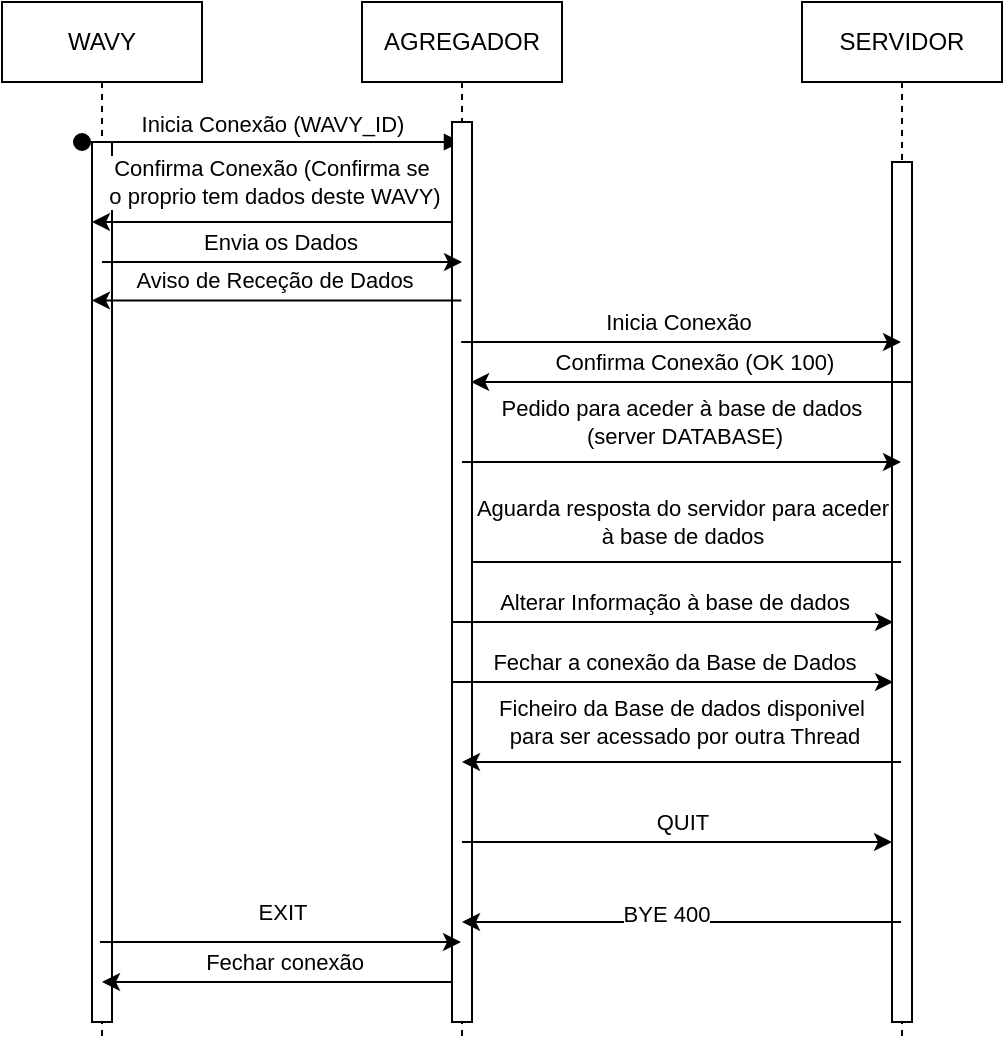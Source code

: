 <mxfile version="26.1.1">
  <diagram name="Page-1" id="2YBvvXClWsGukQMizWep">
    <mxGraphModel dx="1578" dy="700" grid="1" gridSize="10" guides="1" tooltips="1" connect="1" arrows="1" fold="1" page="1" pageScale="1" pageWidth="850" pageHeight="1100" math="0" shadow="0">
      <root>
        <mxCell id="0" />
        <mxCell id="1" parent="0" />
        <mxCell id="aM9ryv3xv72pqoxQDRHE-1" value="WAVY" style="shape=umlLifeline;perimeter=lifelinePerimeter;whiteSpace=wrap;html=1;container=0;dropTarget=0;collapsible=0;recursiveResize=0;outlineConnect=0;portConstraint=eastwest;newEdgeStyle={&quot;edgeStyle&quot;:&quot;elbowEdgeStyle&quot;,&quot;elbow&quot;:&quot;vertical&quot;,&quot;curved&quot;:0,&quot;rounded&quot;:0};" parent="1" vertex="1">
          <mxGeometry x="40" y="40" width="100" height="520" as="geometry" />
        </mxCell>
        <mxCell id="aM9ryv3xv72pqoxQDRHE-2" value="" style="html=1;points=[];perimeter=orthogonalPerimeter;outlineConnect=0;targetShapes=umlLifeline;portConstraint=eastwest;newEdgeStyle={&quot;edgeStyle&quot;:&quot;elbowEdgeStyle&quot;,&quot;elbow&quot;:&quot;vertical&quot;,&quot;curved&quot;:0,&quot;rounded&quot;:0};" parent="aM9ryv3xv72pqoxQDRHE-1" vertex="1">
          <mxGeometry x="45" y="70" width="10" height="440" as="geometry" />
        </mxCell>
        <mxCell id="aM9ryv3xv72pqoxQDRHE-3" value="Inicia Conexão (WAVY_ID)" style="html=1;verticalAlign=bottom;startArrow=oval;endArrow=block;startSize=8;edgeStyle=elbowEdgeStyle;elbow=vertical;curved=0;rounded=0;" parent="aM9ryv3xv72pqoxQDRHE-1" target="aM9ryv3xv72pqoxQDRHE-5" edge="1">
          <mxGeometry relative="1" as="geometry">
            <mxPoint x="40" y="70" as="sourcePoint" />
            <Array as="points">
              <mxPoint x="50" y="70" />
            </Array>
          </mxGeometry>
        </mxCell>
        <mxCell id="aM9ryv3xv72pqoxQDRHE-5" value="AGREGADOR" style="shape=umlLifeline;perimeter=lifelinePerimeter;whiteSpace=wrap;html=1;container=0;dropTarget=0;collapsible=0;recursiveResize=0;outlineConnect=0;portConstraint=eastwest;newEdgeStyle={&quot;edgeStyle&quot;:&quot;elbowEdgeStyle&quot;,&quot;elbow&quot;:&quot;vertical&quot;,&quot;curved&quot;:0,&quot;rounded&quot;:0};" parent="1" vertex="1">
          <mxGeometry x="220" y="40" width="100" height="520" as="geometry" />
        </mxCell>
        <mxCell id="aM9ryv3xv72pqoxQDRHE-6" value="" style="html=1;points=[];perimeter=orthogonalPerimeter;outlineConnect=0;targetShapes=umlLifeline;portConstraint=eastwest;newEdgeStyle={&quot;edgeStyle&quot;:&quot;elbowEdgeStyle&quot;,&quot;elbow&quot;:&quot;vertical&quot;,&quot;curved&quot;:0,&quot;rounded&quot;:0};" parent="aM9ryv3xv72pqoxQDRHE-5" vertex="1">
          <mxGeometry x="45" y="60" width="10" height="450" as="geometry" />
        </mxCell>
        <mxCell id="zf-8SE9K8s2IKn0uJRcU-1" value="SERVIDOR" style="shape=umlLifeline;perimeter=lifelinePerimeter;whiteSpace=wrap;html=1;container=0;dropTarget=0;collapsible=0;recursiveResize=0;outlineConnect=0;portConstraint=eastwest;newEdgeStyle={&quot;edgeStyle&quot;:&quot;elbowEdgeStyle&quot;,&quot;elbow&quot;:&quot;vertical&quot;,&quot;curved&quot;:0,&quot;rounded&quot;:0};" vertex="1" parent="1">
          <mxGeometry x="440" y="40" width="100" height="520" as="geometry" />
        </mxCell>
        <mxCell id="zf-8SE9K8s2IKn0uJRcU-2" value="" style="html=1;points=[];perimeter=orthogonalPerimeter;outlineConnect=0;targetShapes=umlLifeline;portConstraint=eastwest;newEdgeStyle={&quot;edgeStyle&quot;:&quot;elbowEdgeStyle&quot;,&quot;elbow&quot;:&quot;vertical&quot;,&quot;curved&quot;:0,&quot;rounded&quot;:0};" vertex="1" parent="zf-8SE9K8s2IKn0uJRcU-1">
          <mxGeometry x="45" y="80" width="10" height="430" as="geometry" />
        </mxCell>
        <mxCell id="zf-8SE9K8s2IKn0uJRcU-3" value="" style="endArrow=classic;html=1;rounded=0;" edge="1" parent="1">
          <mxGeometry width="50" height="50" relative="1" as="geometry">
            <mxPoint x="269.591" y="210" as="sourcePoint" />
            <mxPoint x="489.5" y="210" as="targetPoint" />
          </mxGeometry>
        </mxCell>
        <mxCell id="zf-8SE9K8s2IKn0uJRcU-8" value="Inicia Conexão" style="edgeLabel;html=1;align=center;verticalAlign=middle;resizable=0;points=[];" vertex="1" connectable="0" parent="zf-8SE9K8s2IKn0uJRcU-3">
          <mxGeometry x="-0.013" relative="1" as="geometry">
            <mxPoint y="-10" as="offset" />
          </mxGeometry>
        </mxCell>
        <mxCell id="zf-8SE9K8s2IKn0uJRcU-9" value="" style="endArrow=classic;html=1;rounded=0;" edge="1" parent="1">
          <mxGeometry width="50" height="50" relative="1" as="geometry">
            <mxPoint x="495" y="230" as="sourcePoint" />
            <mxPoint x="274.571" y="230" as="targetPoint" />
          </mxGeometry>
        </mxCell>
        <mxCell id="zf-8SE9K8s2IKn0uJRcU-10" value="Confirma Conexão (OK 100)" style="edgeLabel;html=1;align=center;verticalAlign=middle;resizable=0;points=[];" vertex="1" connectable="0" parent="zf-8SE9K8s2IKn0uJRcU-9">
          <mxGeometry x="-0.054" y="-2" relative="1" as="geometry">
            <mxPoint x="-5" y="-8" as="offset" />
          </mxGeometry>
        </mxCell>
        <mxCell id="zf-8SE9K8s2IKn0uJRcU-11" value="" style="endArrow=classic;html=1;rounded=0;" edge="1" parent="1">
          <mxGeometry width="50" height="50" relative="1" as="geometry">
            <mxPoint x="265.54" y="150" as="sourcePoint" />
            <mxPoint x="85.002" y="150" as="targetPoint" />
            <Array as="points" />
          </mxGeometry>
        </mxCell>
        <mxCell id="zf-8SE9K8s2IKn0uJRcU-12" value="Confirma Conexão (Confirma se&amp;nbsp;&lt;div&gt;o proprio tem dados deste WAVY)&lt;/div&gt;" style="edgeLabel;html=1;align=center;verticalAlign=middle;resizable=0;points=[];" vertex="1" connectable="0" parent="zf-8SE9K8s2IKn0uJRcU-11">
          <mxGeometry x="0.068" y="-2" relative="1" as="geometry">
            <mxPoint x="7" y="-18" as="offset" />
          </mxGeometry>
        </mxCell>
        <mxCell id="zf-8SE9K8s2IKn0uJRcU-13" value="" style="endArrow=classic;html=1;rounded=0;" edge="1" parent="1">
          <mxGeometry width="50" height="50" relative="1" as="geometry">
            <mxPoint x="90" y="170" as="sourcePoint" />
            <mxPoint x="270" y="170" as="targetPoint" />
          </mxGeometry>
        </mxCell>
        <mxCell id="zf-8SE9K8s2IKn0uJRcU-14" value="Envia os Dados" style="edgeLabel;html=1;align=center;verticalAlign=middle;resizable=0;points=[];" vertex="1" connectable="0" parent="zf-8SE9K8s2IKn0uJRcU-13">
          <mxGeometry x="-0.013" relative="1" as="geometry">
            <mxPoint y="-10" as="offset" />
          </mxGeometry>
        </mxCell>
        <mxCell id="zf-8SE9K8s2IKn0uJRcU-15" value="" style="endArrow=classic;html=1;rounded=0;exitX=0.862;exitY=0.554;exitDx=0;exitDy=0;exitPerimeter=0;" edge="1" parent="1">
          <mxGeometry width="50" height="50" relative="1" as="geometry">
            <mxPoint x="269.66" y="189.23" as="sourcePoint" />
            <mxPoint x="85.002" y="189.23" as="targetPoint" />
          </mxGeometry>
        </mxCell>
        <mxCell id="zf-8SE9K8s2IKn0uJRcU-16" value="Aviso de Receção de Dados" style="edgeLabel;html=1;align=center;verticalAlign=middle;resizable=0;points=[];" vertex="1" connectable="0" parent="zf-8SE9K8s2IKn0uJRcU-15">
          <mxGeometry x="0.289" y="-4" relative="1" as="geometry">
            <mxPoint x="25" y="-6" as="offset" />
          </mxGeometry>
        </mxCell>
        <mxCell id="zf-8SE9K8s2IKn0uJRcU-17" value="" style="endArrow=classic;html=1;rounded=0;" edge="1" parent="1" source="aM9ryv3xv72pqoxQDRHE-5" target="zf-8SE9K8s2IKn0uJRcU-1">
          <mxGeometry width="50" height="50" relative="1" as="geometry">
            <mxPoint x="350" y="400" as="sourcePoint" />
            <mxPoint x="400" y="350" as="targetPoint" />
            <Array as="points">
              <mxPoint x="380" y="270" />
            </Array>
          </mxGeometry>
        </mxCell>
        <mxCell id="zf-8SE9K8s2IKn0uJRcU-19" value="Pedido para aceder à base de dados&amp;nbsp;&lt;div&gt;(server DATABASE)&lt;/div&gt;" style="edgeLabel;html=1;align=center;verticalAlign=middle;resizable=0;points=[];" vertex="1" connectable="0" parent="zf-8SE9K8s2IKn0uJRcU-17">
          <mxGeometry x="-0.139" y="4" relative="1" as="geometry">
            <mxPoint x="16" y="-16" as="offset" />
          </mxGeometry>
        </mxCell>
        <mxCell id="zf-8SE9K8s2IKn0uJRcU-20" value="" style="endArrow=none;html=1;rounded=0;" edge="1" parent="1" source="aM9ryv3xv72pqoxQDRHE-6" target="zf-8SE9K8s2IKn0uJRcU-1">
          <mxGeometry width="50" height="50" relative="1" as="geometry">
            <mxPoint x="350" y="400" as="sourcePoint" />
            <mxPoint x="400" y="350" as="targetPoint" />
            <Array as="points">
              <mxPoint x="390" y="320" />
            </Array>
          </mxGeometry>
        </mxCell>
        <mxCell id="zf-8SE9K8s2IKn0uJRcU-21" value="Aguarda resposta do servidor para aceder&lt;div&gt;à base de dados&lt;/div&gt;" style="edgeLabel;html=1;align=center;verticalAlign=middle;resizable=0;points=[];" vertex="1" connectable="0" parent="zf-8SE9K8s2IKn0uJRcU-20">
          <mxGeometry x="-0.114" y="3" relative="1" as="geometry">
            <mxPoint x="10" y="-17" as="offset" />
          </mxGeometry>
        </mxCell>
        <mxCell id="zf-8SE9K8s2IKn0uJRcU-22" value="" style="endArrow=classic;html=1;rounded=0;" edge="1" parent="1">
          <mxGeometry width="50" height="50" relative="1" as="geometry">
            <mxPoint x="265.002" y="350" as="sourcePoint" />
            <mxPoint x="485.54" y="350" as="targetPoint" />
            <Array as="points">
              <mxPoint x="386.04" y="350" />
            </Array>
          </mxGeometry>
        </mxCell>
        <mxCell id="zf-8SE9K8s2IKn0uJRcU-23" value="Alterar Informação à base de dados" style="edgeLabel;html=1;align=center;verticalAlign=middle;resizable=0;points=[];" vertex="1" connectable="0" parent="zf-8SE9K8s2IKn0uJRcU-22">
          <mxGeometry x="-0.153" y="1" relative="1" as="geometry">
            <mxPoint x="17" y="-9" as="offset" />
          </mxGeometry>
        </mxCell>
        <mxCell id="zf-8SE9K8s2IKn0uJRcU-24" value="" style="endArrow=classic;html=1;rounded=0;" edge="1" parent="1">
          <mxGeometry width="50" height="50" relative="1" as="geometry">
            <mxPoint x="265.002" y="380" as="sourcePoint" />
            <mxPoint x="485.54" y="380" as="targetPoint" />
            <Array as="points">
              <mxPoint x="386.04" y="380" />
            </Array>
          </mxGeometry>
        </mxCell>
        <mxCell id="zf-8SE9K8s2IKn0uJRcU-25" value="Fechar a conexão da Base de Dados" style="edgeLabel;html=1;align=center;verticalAlign=middle;resizable=0;points=[];" vertex="1" connectable="0" parent="zf-8SE9K8s2IKn0uJRcU-24">
          <mxGeometry x="-0.181" y="-7" relative="1" as="geometry">
            <mxPoint x="20" y="-17" as="offset" />
          </mxGeometry>
        </mxCell>
        <mxCell id="zf-8SE9K8s2IKn0uJRcU-26" value="" style="endArrow=classic;html=1;rounded=0;" edge="1" parent="1" source="zf-8SE9K8s2IKn0uJRcU-1" target="aM9ryv3xv72pqoxQDRHE-5">
          <mxGeometry width="50" height="50" relative="1" as="geometry">
            <mxPoint x="350" y="510" as="sourcePoint" />
            <mxPoint x="400" y="460" as="targetPoint" />
            <Array as="points">
              <mxPoint x="380" y="420" />
            </Array>
          </mxGeometry>
        </mxCell>
        <mxCell id="zf-8SE9K8s2IKn0uJRcU-27" value="Ficheiro da Base de dados disponivel&amp;nbsp;&lt;div&gt;para&amp;nbsp;&lt;span style=&quot;background-color: light-dark(#ffffff, var(--ge-dark-color, #121212)); color: light-dark(rgb(0, 0, 0), rgb(255, 255, 255));&quot;&gt;ser&amp;nbsp;&lt;/span&gt;&lt;span style=&quot;color: light-dark(rgb(0, 0, 0), rgb(255, 255, 255)); background-color: light-dark(#ffffff, var(--ge-dark-color, #121212));&quot;&gt;acessado por outra Thread&lt;/span&gt;&lt;/div&gt;" style="edgeLabel;html=1;align=center;verticalAlign=middle;resizable=0;points=[];" vertex="1" connectable="0" parent="zf-8SE9K8s2IKn0uJRcU-26">
          <mxGeometry x="0.335" y="-2" relative="1" as="geometry">
            <mxPoint x="38" y="-18" as="offset" />
          </mxGeometry>
        </mxCell>
        <mxCell id="zf-8SE9K8s2IKn0uJRcU-28" value="" style="endArrow=classic;html=1;rounded=0;" edge="1" parent="1">
          <mxGeometry width="50" height="50" relative="1" as="geometry">
            <mxPoint x="88.962" y="510" as="sourcePoint" />
            <mxPoint x="269.5" y="510" as="targetPoint" />
            <Array as="points" />
          </mxGeometry>
        </mxCell>
        <mxCell id="zf-8SE9K8s2IKn0uJRcU-29" value="EXIT" style="edgeLabel;html=1;align=center;verticalAlign=middle;resizable=0;points=[];" vertex="1" connectable="0" parent="zf-8SE9K8s2IKn0uJRcU-28">
          <mxGeometry x="0.307" y="2" relative="1" as="geometry">
            <mxPoint x="-27" y="-13" as="offset" />
          </mxGeometry>
        </mxCell>
        <mxCell id="zf-8SE9K8s2IKn0uJRcU-32" value="" style="endArrow=classic;html=1;rounded=0;" edge="1" parent="1" source="aM9ryv3xv72pqoxQDRHE-6" target="aM9ryv3xv72pqoxQDRHE-1">
          <mxGeometry width="50" height="50" relative="1" as="geometry">
            <mxPoint x="270" y="420" as="sourcePoint" />
            <mxPoint x="320" y="370" as="targetPoint" />
            <Array as="points">
              <mxPoint x="200" y="530" />
            </Array>
          </mxGeometry>
        </mxCell>
        <mxCell id="zf-8SE9K8s2IKn0uJRcU-33" value="Fechar conexão" style="edgeLabel;html=1;align=center;verticalAlign=middle;resizable=0;points=[];" vertex="1" connectable="0" parent="zf-8SE9K8s2IKn0uJRcU-32">
          <mxGeometry x="-0.026" y="-1" relative="1" as="geometry">
            <mxPoint x="1" y="-9" as="offset" />
          </mxGeometry>
        </mxCell>
        <mxCell id="zf-8SE9K8s2IKn0uJRcU-34" value="" style="endArrow=classic;html=1;rounded=0;" edge="1" parent="1" source="aM9ryv3xv72pqoxQDRHE-5" target="zf-8SE9K8s2IKn0uJRcU-2">
          <mxGeometry width="50" height="50" relative="1" as="geometry">
            <mxPoint x="270" y="420" as="sourcePoint" />
            <mxPoint x="320" y="370" as="targetPoint" />
            <Array as="points">
              <mxPoint x="380" y="460" />
            </Array>
          </mxGeometry>
        </mxCell>
        <mxCell id="zf-8SE9K8s2IKn0uJRcU-35" value="QUIT" style="edgeLabel;html=1;align=center;verticalAlign=middle;resizable=0;points=[];" vertex="1" connectable="0" parent="zf-8SE9K8s2IKn0uJRcU-34">
          <mxGeometry x="-0.235" y="4" relative="1" as="geometry">
            <mxPoint x="28" y="-6" as="offset" />
          </mxGeometry>
        </mxCell>
        <mxCell id="zf-8SE9K8s2IKn0uJRcU-36" value="" style="endArrow=classic;html=1;rounded=0;" edge="1" parent="1" source="zf-8SE9K8s2IKn0uJRcU-1" target="aM9ryv3xv72pqoxQDRHE-5">
          <mxGeometry width="50" height="50" relative="1" as="geometry">
            <mxPoint x="270" y="420" as="sourcePoint" />
            <mxPoint x="270" y="370" as="targetPoint" />
            <Array as="points">
              <mxPoint x="390" y="500" />
            </Array>
          </mxGeometry>
        </mxCell>
        <mxCell id="zf-8SE9K8s2IKn0uJRcU-37" value="BYE 400" style="edgeLabel;html=1;align=center;verticalAlign=middle;resizable=0;points=[];" vertex="1" connectable="0" parent="zf-8SE9K8s2IKn0uJRcU-36">
          <mxGeometry x="0.084" y="-4" relative="1" as="geometry">
            <mxPoint x="1" as="offset" />
          </mxGeometry>
        </mxCell>
      </root>
    </mxGraphModel>
  </diagram>
</mxfile>

